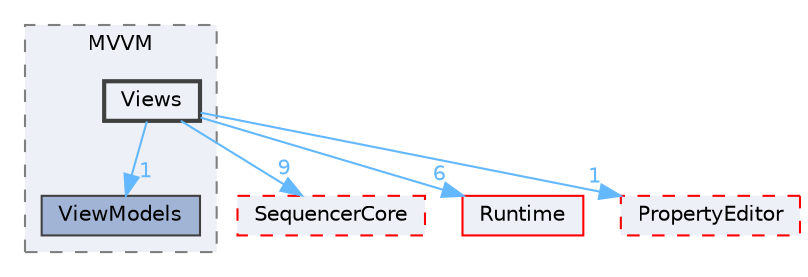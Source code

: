 digraph "Views"
{
 // INTERACTIVE_SVG=YES
 // LATEX_PDF_SIZE
  bgcolor="transparent";
  edge [fontname=Helvetica,fontsize=10,labelfontname=Helvetica,labelfontsize=10];
  node [fontname=Helvetica,fontsize=10,shape=box,height=0.2,width=0.4];
  compound=true
  subgraph clusterdir_e4995788e921ec1f21a118d69aa5ee03 {
    graph [ bgcolor="#edf0f7", pencolor="grey50", label="MVVM", fontname=Helvetica,fontsize=10 style="filled,dashed", URL="dir_e4995788e921ec1f21a118d69aa5ee03.html",tooltip=""]
  dir_75eb7057e32e9cc0cdfb8b789934a7a6 [label="ViewModels", fillcolor="#a2b4d6", color="grey25", style="filled", URL="dir_75eb7057e32e9cc0cdfb8b789934a7a6.html",tooltip=""];
  dir_18595bfe7b91f2d8b4e589c357497eaa [label="Views", fillcolor="#edf0f7", color="grey25", style="filled,bold", URL="dir_18595bfe7b91f2d8b4e589c357497eaa.html",tooltip=""];
  }
  dir_686cc12b416cf73f5edcbcb3f53c90c9 [label="SequencerCore", fillcolor="#edf0f7", color="red", style="filled,dashed", URL="dir_686cc12b416cf73f5edcbcb3f53c90c9.html",tooltip=""];
  dir_7536b172fbd480bfd146a1b1acd6856b [label="Runtime", fillcolor="#edf0f7", color="red", style="filled", URL="dir_7536b172fbd480bfd146a1b1acd6856b.html",tooltip=""];
  dir_d1fe7a7be36f79b0b0b08c66e8a279df [label="PropertyEditor", fillcolor="#edf0f7", color="red", style="filled,dashed", URL="dir_d1fe7a7be36f79b0b0b08c66e8a279df.html",tooltip=""];
  dir_18595bfe7b91f2d8b4e589c357497eaa->dir_686cc12b416cf73f5edcbcb3f53c90c9 [headlabel="9", labeldistance=1.5 headhref="dir_001259_001015.html" href="dir_001259_001015.html" color="steelblue1" fontcolor="steelblue1"];
  dir_18595bfe7b91f2d8b4e589c357497eaa->dir_7536b172fbd480bfd146a1b1acd6856b [headlabel="6", labeldistance=1.5 headhref="dir_001259_000984.html" href="dir_001259_000984.html" color="steelblue1" fontcolor="steelblue1"];
  dir_18595bfe7b91f2d8b4e589c357497eaa->dir_75eb7057e32e9cc0cdfb8b789934a7a6 [headlabel="1", labeldistance=1.5 headhref="dir_001259_001252.html" href="dir_001259_001252.html" color="steelblue1" fontcolor="steelblue1"];
  dir_18595bfe7b91f2d8b4e589c357497eaa->dir_d1fe7a7be36f79b0b0b08c66e8a279df [headlabel="1", labeldistance=1.5 headhref="dir_001259_000781.html" href="dir_001259_000781.html" color="steelblue1" fontcolor="steelblue1"];
}
